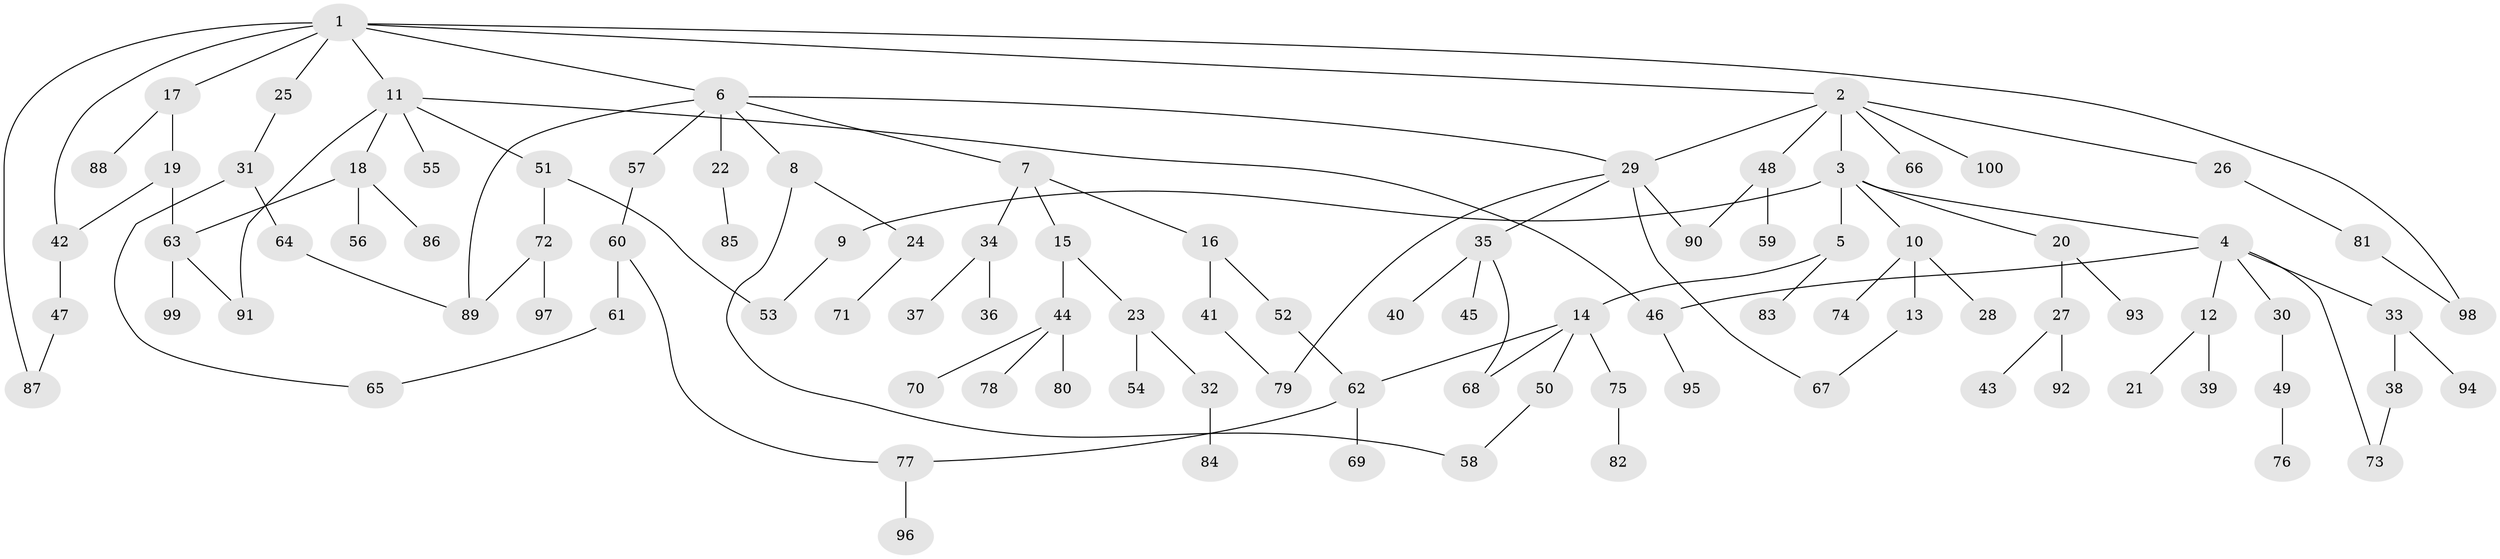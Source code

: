 // Generated by graph-tools (version 1.1) at 2025/25/03/09/25 03:25:34]
// undirected, 100 vertices, 118 edges
graph export_dot {
graph [start="1"]
  node [color=gray90,style=filled];
  1;
  2;
  3;
  4;
  5;
  6;
  7;
  8;
  9;
  10;
  11;
  12;
  13;
  14;
  15;
  16;
  17;
  18;
  19;
  20;
  21;
  22;
  23;
  24;
  25;
  26;
  27;
  28;
  29;
  30;
  31;
  32;
  33;
  34;
  35;
  36;
  37;
  38;
  39;
  40;
  41;
  42;
  43;
  44;
  45;
  46;
  47;
  48;
  49;
  50;
  51;
  52;
  53;
  54;
  55;
  56;
  57;
  58;
  59;
  60;
  61;
  62;
  63;
  64;
  65;
  66;
  67;
  68;
  69;
  70;
  71;
  72;
  73;
  74;
  75;
  76;
  77;
  78;
  79;
  80;
  81;
  82;
  83;
  84;
  85;
  86;
  87;
  88;
  89;
  90;
  91;
  92;
  93;
  94;
  95;
  96;
  97;
  98;
  99;
  100;
  1 -- 2;
  1 -- 6;
  1 -- 11;
  1 -- 17;
  1 -- 25;
  1 -- 42;
  1 -- 87;
  1 -- 98;
  2 -- 3;
  2 -- 26;
  2 -- 48;
  2 -- 66;
  2 -- 100;
  2 -- 29;
  3 -- 4;
  3 -- 5;
  3 -- 9;
  3 -- 10;
  3 -- 20;
  4 -- 12;
  4 -- 30;
  4 -- 33;
  4 -- 46;
  4 -- 73;
  5 -- 14;
  5 -- 83;
  6 -- 7;
  6 -- 8;
  6 -- 22;
  6 -- 29;
  6 -- 57;
  6 -- 89;
  7 -- 15;
  7 -- 16;
  7 -- 34;
  8 -- 24;
  8 -- 58;
  9 -- 53;
  10 -- 13;
  10 -- 28;
  10 -- 74;
  11 -- 18;
  11 -- 51;
  11 -- 55;
  11 -- 91;
  11 -- 46;
  12 -- 21;
  12 -- 39;
  13 -- 67;
  14 -- 50;
  14 -- 68;
  14 -- 75;
  14 -- 62;
  15 -- 23;
  15 -- 44;
  16 -- 41;
  16 -- 52;
  17 -- 19;
  17 -- 88;
  18 -- 56;
  18 -- 86;
  18 -- 63;
  19 -- 63;
  19 -- 42;
  20 -- 27;
  20 -- 93;
  22 -- 85;
  23 -- 32;
  23 -- 54;
  24 -- 71;
  25 -- 31;
  26 -- 81;
  27 -- 43;
  27 -- 92;
  29 -- 35;
  29 -- 67;
  29 -- 90;
  29 -- 79;
  30 -- 49;
  31 -- 64;
  31 -- 65;
  32 -- 84;
  33 -- 38;
  33 -- 94;
  34 -- 36;
  34 -- 37;
  35 -- 40;
  35 -- 45;
  35 -- 68;
  38 -- 73;
  41 -- 79;
  42 -- 47;
  44 -- 70;
  44 -- 78;
  44 -- 80;
  46 -- 95;
  47 -- 87;
  48 -- 59;
  48 -- 90;
  49 -- 76;
  50 -- 58;
  51 -- 53;
  51 -- 72;
  52 -- 62;
  57 -- 60;
  60 -- 61;
  60 -- 77;
  61 -- 65;
  62 -- 69;
  62 -- 77;
  63 -- 99;
  63 -- 91;
  64 -- 89;
  72 -- 97;
  72 -- 89;
  75 -- 82;
  77 -- 96;
  81 -- 98;
}
